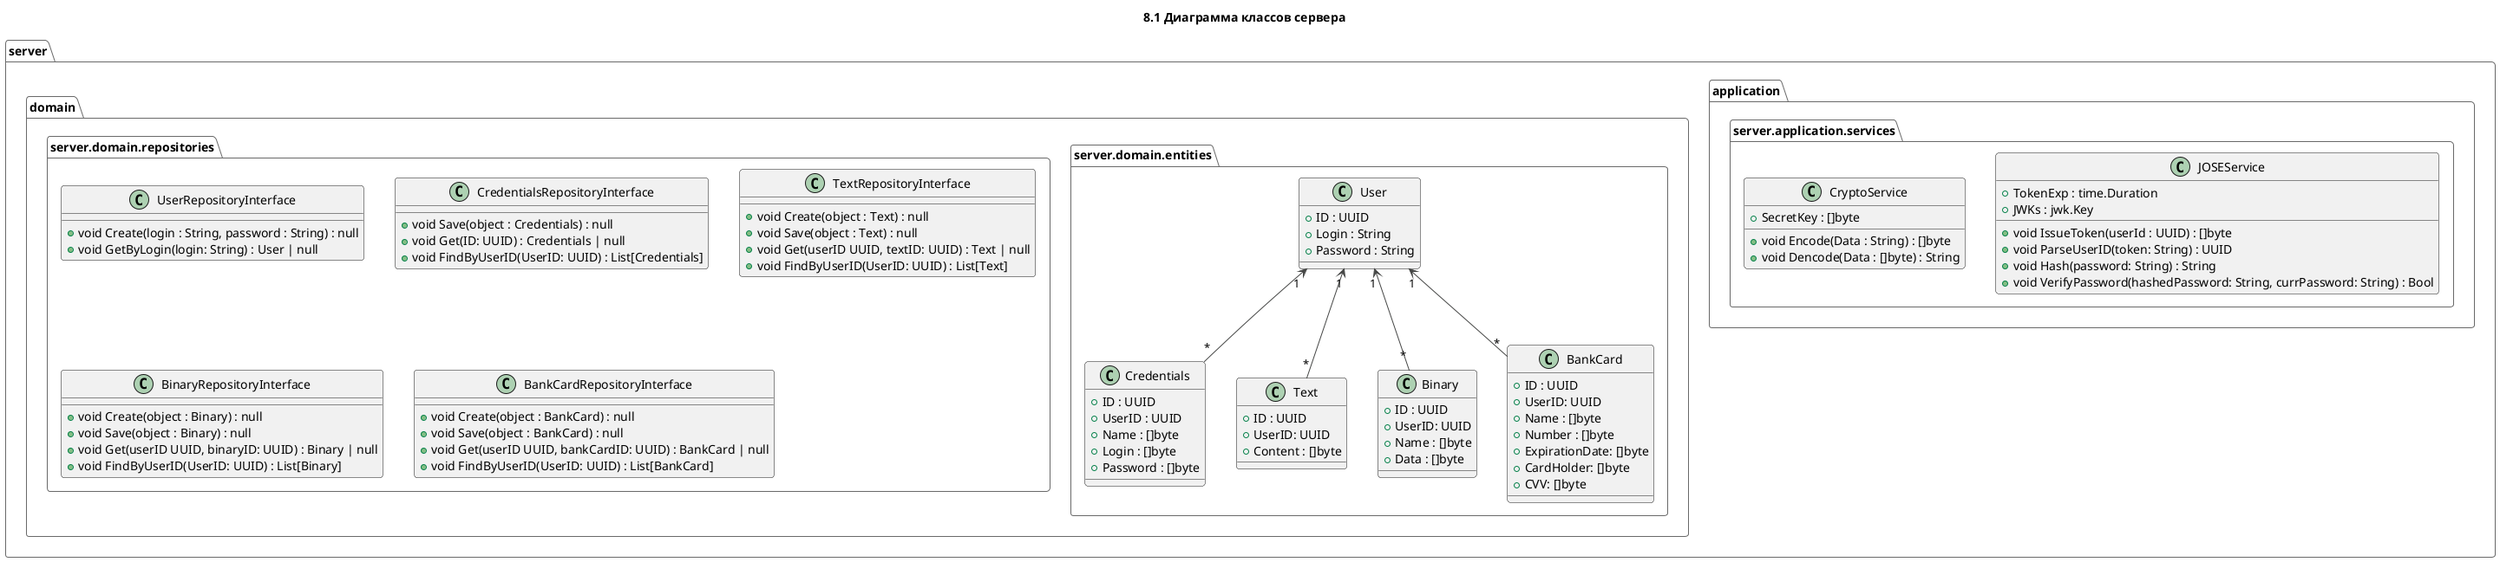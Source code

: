 @startuml
!theme vibrant
title: 8.1 Диаграмма классов сервера

namespace server {
    namespace application {
        namespace services {}
    }

    namespace domain {
        namespace entities {}
        namespace repositories {}
    }
}


class server.domain.entities.User {
    + ID : UUID
    + Login : String
    + Password : String
}

class server.domain.entities.Credentials {
    + ID : UUID
    + UserID : UUID
    + Name : []byte
    + Login : []byte
    + Password : []byte
}

class server.domain.entities.Text {
    + ID : UUID
    + UserID: UUID
    + Content : []byte
}

class server.domain.entities.Binary {
    + ID : UUID
    + UserID: UUID
    + Name : []byte
    + Data : []byte
}

class server.domain.entities.BankCard {
    + ID : UUID
    + UserID: UUID
    + Name : []byte
    + Number : []byte
    + ExpirationDate: []byte
    + CardHolder: []byte
    + CVV: []byte
}

class server.domain.repositories.UserRepositoryInterface {
    + void Create(login : String, password : String) : null
    + void GetByLogin(login: String) : User | null
}

class server.domain.repositories.CredentialsRepositoryInterface {
    + void Save(object : Credentials) : null
    + void Get(ID: UUID) : Credentials | null
    + void FindByUserID(UserID: UUID) : List[Credentials]
}

class server.domain.repositories.TextRepositoryInterface {
    + void Create(object : Text) : null
    + void Save(object : Text) : null
    + void Get(userID UUID, textID: UUID) : Text | null
    + void FindByUserID(UserID: UUID) : List[Text]
}

class server.domain.repositories.BinaryRepositoryInterface {
    + void Create(object : Binary) : null
    + void Save(object : Binary) : null
    + void Get(userID UUID, binaryID: UUID) : Binary | null
    + void FindByUserID(UserID: UUID) : List[Binary]
}

class server.domain.repositories.BankCardRepositoryInterface {
    + void Create(object : BankCard) : null
    + void Save(object : BankCard) : null
    + void Get(userID UUID, bankCardID: UUID) : BankCard | null
    + void FindByUserID(UserID: UUID) : List[BankCard]
}


class server.application.services.JOSEService {
    + TokenExp : time.Duration
    + JWKs : jwk.Key
    + void IssueToken(userId : UUID) : []byte
    + void ParseUserID(token: String) : UUID
    + void Hash(password: String) : String
    + void VerifyPassword(hashedPassword: String, currPassword: String) : Bool
}

class server.application.services.CryptoService {
    + SecretKey : []byte
    + void Encode(Data : String) : []byte
    + void Dencode(Data : []byte) : String
}


server.domain.entities.User "1" <-- "*" server.domain.entities.Credentials
server.domain.entities.User "1" <-- "*" server.domain.entities.Text
server.domain.entities.User "1" <-- "*" server.domain.entities.Binary
server.domain.entities.User "1" <-- "*" server.domain.entities.BankCard

@enduml